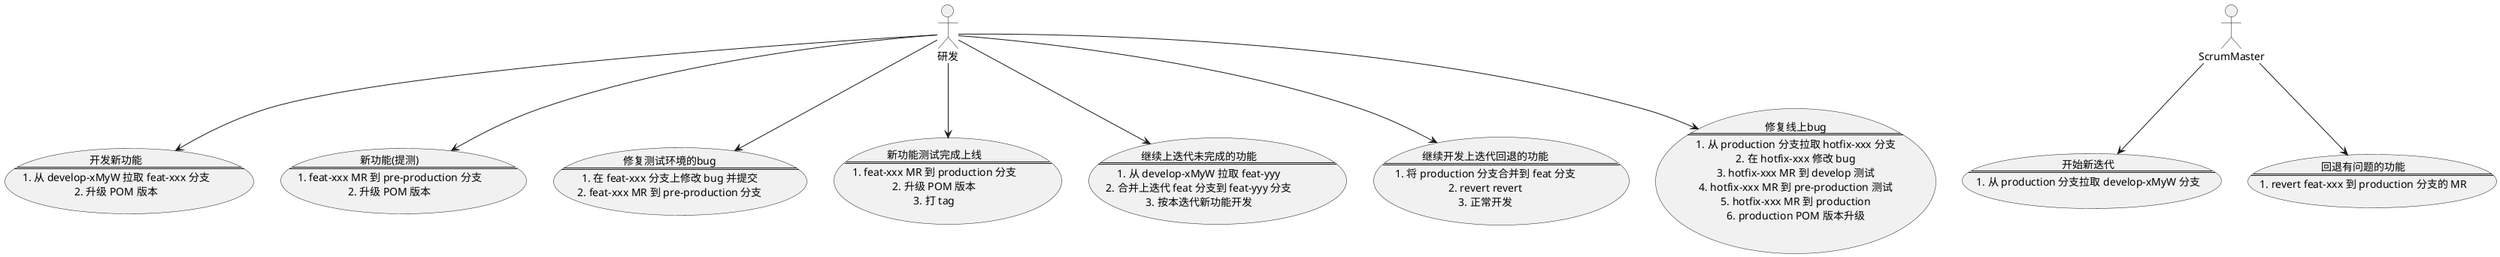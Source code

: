 @startuml
' actors
:研发: as developer
:ScrumMaster: as master

' usecases
usecase sprint_begin as "开始新迭代
==
1. 从 production 分支拉取 develop-xMyW 分支
"

usecase new_feature as "开发新功能
==
1. 从 develop-xMyW 拉取 feat-xxx 分支
2. 升级 POM 版本
"

usecase new_feature_code_complete as "新功能(提测)
==
1. feat-xxx MR 到 pre-production 分支
2. 升级 POM 版本
"

usecase fix_test_bugfix as "修复测试环境的bug
==
1. 在 feat-xxx 分支上修改 bug 并提交
2. feat-xxx MR 到 pre-production 分支
"

usecase new_feature_test_complete as "新功能测试完成上线
==
1. feat-xxx MR 到 production 分支
2. 升级 POM 版本
3. 打 tag
"

usecase resume_last_sprint_feat as "继续上迭代未完成的功能
==
1. 从 develop-xMyW 拉取 feat-yyy
2. 合并上迭代 feat 分支到 feat-yyy 分支
3. 按本迭代新功能开发
"

usecase revert_feat as "回退有问题的功能
==
1. revert feat-xxx 到 production 分支的 MR
"

usecase resume_reverted_feat as "继续开发上迭代回退的功能
==
1. 将 production 分支合并到 feat 分支
2. revert revert
3. 正常开发
"

usecase hotfix as "修复线上bug
==
1. 从 production 分支拉取 hotfix-xxx 分支
2. 在 hotfix-xxx 修改 bug
3. hotfix-xxx MR 到 develop 测试
4. hotfix-xxx MR 到 pre-production 测试
5. hotfix-xxx MR 到 production
6. production POM 版本升级
"

' connections
master --> sprint_begin
master --> revert_feat

developer --> new_feature
developer --> new_feature_code_complete
developer --> fix_test_bugfix
developer --> new_feature_test_complete
developer --> resume_last_sprint_feat
developer --> resume_reverted_feat
developer --> hotfix
@enduml